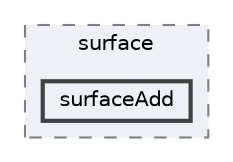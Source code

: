 digraph "applications/utilities/surface/surfaceAdd"
{
 // LATEX_PDF_SIZE
  bgcolor="transparent";
  edge [fontname=Helvetica,fontsize=10,labelfontname=Helvetica,labelfontsize=10];
  node [fontname=Helvetica,fontsize=10,shape=box,height=0.2,width=0.4];
  compound=true
  subgraph clusterdir_f17de662d5fa06afbf0442aecb6ca0a0 {
    graph [ bgcolor="#edf0f7", pencolor="grey50", label="surface", fontname=Helvetica,fontsize=10 style="filled,dashed", URL="dir_f17de662d5fa06afbf0442aecb6ca0a0.html",tooltip=""]
  dir_62de0816a820e6791e69657338ca7726 [label="surfaceAdd", fillcolor="#edf0f7", color="grey25", style="filled,bold", URL="dir_62de0816a820e6791e69657338ca7726.html",tooltip=""];
  }
}
